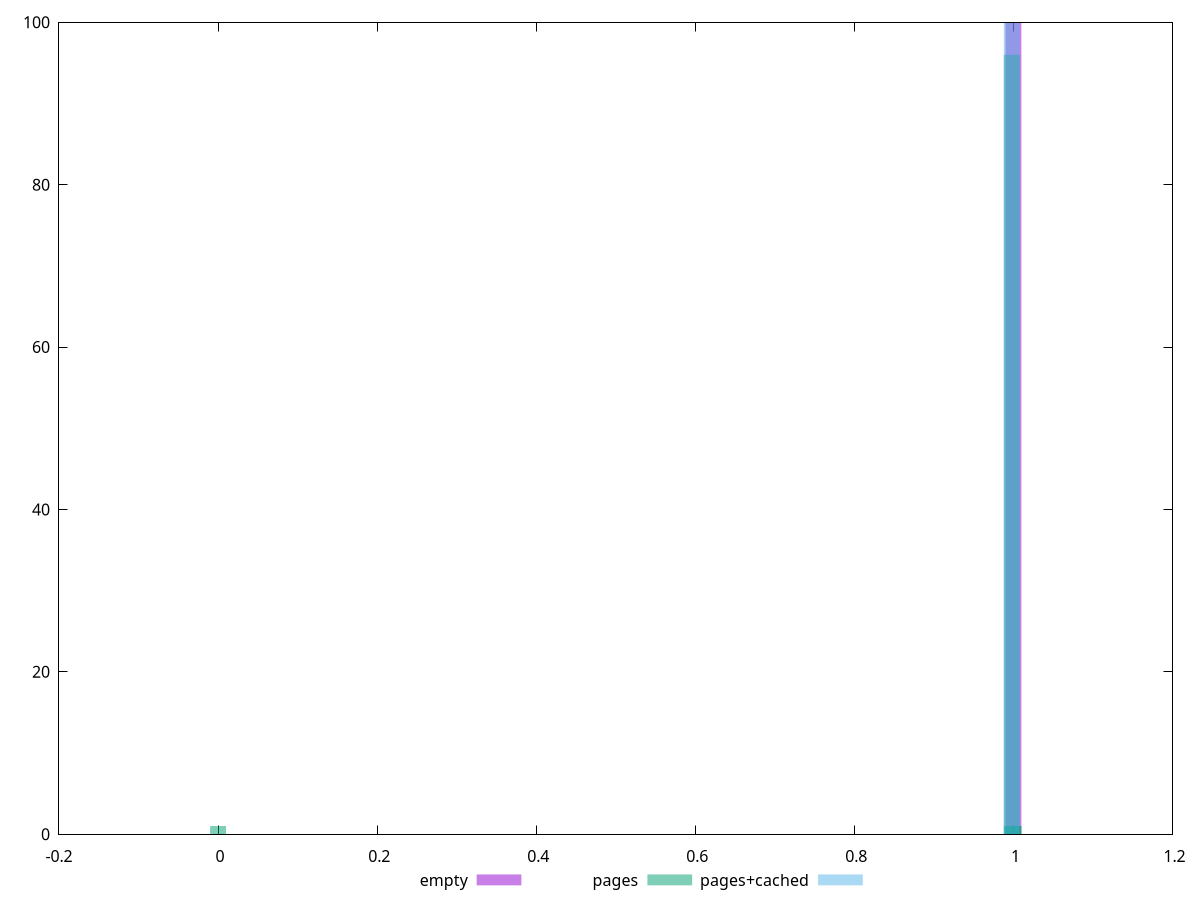 $_empty <<EOF
1 100
EOF
$_pages <<EOF
0.9979926575877289 1
0.9978817385378553 96
0.999999713574618 1
0 1
0.9998804721468973 1
EOF
$_pagesCached <<EOF
0.9978817385378553 100
EOF
set key outside below
set terminal pngcairo
set output "report_00005_2020-11-02T22-26-11.212Z/dom-size/dom-size_empty_pages_pages+cached+hist.png"
set boxwidth 0.02
set style fill transparent solid 0.5 noborder
set yrange [0:100]
plot $_empty title "empty" with boxes ,$_pages title "pages" with boxes ,$_pagesCached title "pages+cached" with boxes ,